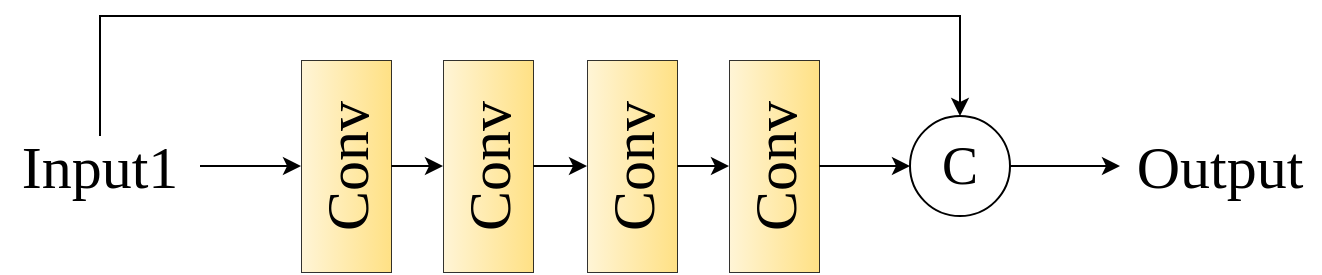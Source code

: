 <mxfile version="21.6.5" type="github">
  <diagram name="第 1 页" id="Xh8QovbYQIBuqeY_-LuV">
    <mxGraphModel dx="954" dy="-522" grid="1" gridSize="10" guides="1" tooltips="1" connect="1" arrows="1" fold="1" page="1" pageScale="1" pageWidth="827" pageHeight="1169" math="0" shadow="0">
      <root>
        <mxCell id="0" />
        <mxCell id="1" parent="0" />
        <mxCell id="P8ZXmAsgUz4Zy1w2txUI-1" style="edgeStyle=orthogonalEdgeStyle;rounded=0;orthogonalLoop=1;jettySize=auto;html=1;" edge="1" parent="1" source="P8ZXmAsgUz4Zy1w2txUI-3" target="P8ZXmAsgUz4Zy1w2txUI-5">
          <mxGeometry relative="1" as="geometry" />
        </mxCell>
        <mxCell id="P8ZXmAsgUz4Zy1w2txUI-2" style="edgeStyle=orthogonalEdgeStyle;rounded=0;orthogonalLoop=1;jettySize=auto;html=1;entryX=0.5;entryY=0;entryDx=0;entryDy=0;" edge="1" parent="1" source="P8ZXmAsgUz4Zy1w2txUI-3" target="P8ZXmAsgUz4Zy1w2txUI-13">
          <mxGeometry relative="1" as="geometry">
            <Array as="points">
              <mxPoint x="440" y="2150" />
              <mxPoint x="870" y="2150" />
            </Array>
          </mxGeometry>
        </mxCell>
        <mxCell id="P8ZXmAsgUz4Zy1w2txUI-3" value="&lt;font face=&quot;Times New Roman&quot; style=&quot;font-size: 30px;&quot;&gt;Input1&lt;/font&gt;" style="text;html=1;strokeColor=none;fillColor=none;align=center;verticalAlign=middle;whiteSpace=wrap;rounded=0;" vertex="1" parent="1">
          <mxGeometry x="390" y="2210" width="100" height="30" as="geometry" />
        </mxCell>
        <mxCell id="P8ZXmAsgUz4Zy1w2txUI-4" style="edgeStyle=orthogonalEdgeStyle;rounded=0;orthogonalLoop=1;jettySize=auto;html=1;" edge="1" parent="1" source="P8ZXmAsgUz4Zy1w2txUI-5" target="P8ZXmAsgUz4Zy1w2txUI-7">
          <mxGeometry relative="1" as="geometry" />
        </mxCell>
        <mxCell id="P8ZXmAsgUz4Zy1w2txUI-5" value="&lt;font face=&quot;Times New Roman&quot; style=&quot;font-size: 30px;&quot;&gt;Conv&lt;/font&gt;" style="rounded=0;whiteSpace=wrap;html=1;rotation=-90;fillColor=#fff2cc;strokeColor=#000000;gradientColor=#ffd966;strokeWidth=0.5;gradientDirection=south;opacity=80;" vertex="1" parent="1">
          <mxGeometry x="510" y="2202.5" width="106" height="45" as="geometry" />
        </mxCell>
        <mxCell id="P8ZXmAsgUz4Zy1w2txUI-6" style="edgeStyle=orthogonalEdgeStyle;rounded=0;orthogonalLoop=1;jettySize=auto;html=1;" edge="1" parent="1" source="P8ZXmAsgUz4Zy1w2txUI-7" target="P8ZXmAsgUz4Zy1w2txUI-9">
          <mxGeometry relative="1" as="geometry" />
        </mxCell>
        <mxCell id="P8ZXmAsgUz4Zy1w2txUI-7" value="&lt;font face=&quot;Times New Roman&quot; style=&quot;font-size: 30px;&quot;&gt;Conv&lt;/font&gt;" style="rounded=0;whiteSpace=wrap;html=1;rotation=-90;fillColor=#fff2cc;strokeColor=#000000;gradientColor=#ffd966;strokeWidth=0.5;gradientDirection=south;opacity=80;" vertex="1" parent="1">
          <mxGeometry x="581" y="2202.5" width="106" height="45" as="geometry" />
        </mxCell>
        <mxCell id="P8ZXmAsgUz4Zy1w2txUI-8" style="edgeStyle=orthogonalEdgeStyle;rounded=0;orthogonalLoop=1;jettySize=auto;html=1;entryX=0.5;entryY=0;entryDx=0;entryDy=0;" edge="1" parent="1" source="P8ZXmAsgUz4Zy1w2txUI-9" target="P8ZXmAsgUz4Zy1w2txUI-11">
          <mxGeometry relative="1" as="geometry" />
        </mxCell>
        <mxCell id="P8ZXmAsgUz4Zy1w2txUI-9" value="&lt;font face=&quot;Times New Roman&quot; style=&quot;font-size: 30px;&quot;&gt;Conv&lt;/font&gt;" style="rounded=0;whiteSpace=wrap;html=1;rotation=-90;fillColor=#fff2cc;strokeColor=#000000;gradientColor=#ffd966;strokeWidth=0.5;gradientDirection=south;opacity=80;" vertex="1" parent="1">
          <mxGeometry x="653" y="2202.5" width="106" height="45" as="geometry" />
        </mxCell>
        <mxCell id="P8ZXmAsgUz4Zy1w2txUI-10" style="edgeStyle=orthogonalEdgeStyle;rounded=0;orthogonalLoop=1;jettySize=auto;html=1;entryX=0;entryY=0.5;entryDx=0;entryDy=0;" edge="1" parent="1" source="P8ZXmAsgUz4Zy1w2txUI-11" target="P8ZXmAsgUz4Zy1w2txUI-13">
          <mxGeometry relative="1" as="geometry" />
        </mxCell>
        <mxCell id="P8ZXmAsgUz4Zy1w2txUI-11" value="&lt;font face=&quot;Times New Roman&quot; style=&quot;font-size: 30px;&quot;&gt;Conv&lt;/font&gt;" style="rounded=0;whiteSpace=wrap;html=1;rotation=-90;fillColor=#fff2cc;strokeColor=#000000;gradientColor=#ffd966;strokeWidth=0.5;gradientDirection=south;opacity=80;" vertex="1" parent="1">
          <mxGeometry x="724" y="2202.5" width="106" height="45" as="geometry" />
        </mxCell>
        <mxCell id="P8ZXmAsgUz4Zy1w2txUI-12" style="edgeStyle=orthogonalEdgeStyle;rounded=0;orthogonalLoop=1;jettySize=auto;html=1;entryX=0;entryY=0.5;entryDx=0;entryDy=0;" edge="1" parent="1" source="P8ZXmAsgUz4Zy1w2txUI-13" target="P8ZXmAsgUz4Zy1w2txUI-14">
          <mxGeometry relative="1" as="geometry" />
        </mxCell>
        <mxCell id="P8ZXmAsgUz4Zy1w2txUI-13" value="&lt;font style=&quot;font-size: 27px;&quot; face=&quot;Times New Roman&quot;&gt;C&lt;/font&gt;" style="ellipse;whiteSpace=wrap;html=1;aspect=fixed;" vertex="1" parent="1">
          <mxGeometry x="845" y="2200" width="50" height="50" as="geometry" />
        </mxCell>
        <mxCell id="P8ZXmAsgUz4Zy1w2txUI-14" value="&lt;font face=&quot;Times New Roman&quot; style=&quot;font-size: 30px;&quot;&gt;Output&lt;/font&gt;" style="text;html=1;strokeColor=none;fillColor=none;align=center;verticalAlign=middle;whiteSpace=wrap;rounded=0;" vertex="1" parent="1">
          <mxGeometry x="950" y="2210" width="100" height="30" as="geometry" />
        </mxCell>
      </root>
    </mxGraphModel>
  </diagram>
</mxfile>
